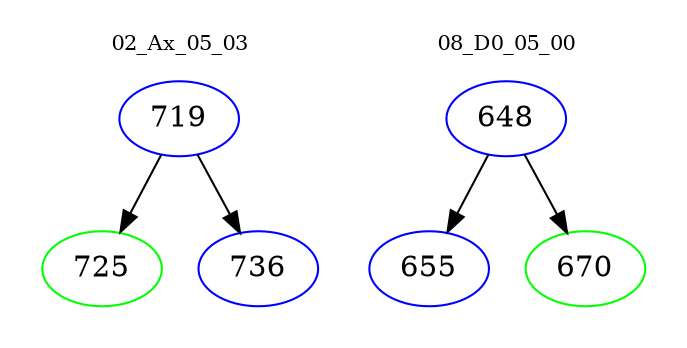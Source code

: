 digraph{
subgraph cluster_0 {
color = white
label = "02_Ax_05_03";
fontsize=10;
T0_719 [label="719", color="blue"]
T0_719 -> T0_725 [color="black"]
T0_725 [label="725", color="green"]
T0_719 -> T0_736 [color="black"]
T0_736 [label="736", color="blue"]
}
subgraph cluster_1 {
color = white
label = "08_D0_05_00";
fontsize=10;
T1_648 [label="648", color="blue"]
T1_648 -> T1_655 [color="black"]
T1_655 [label="655", color="blue"]
T1_648 -> T1_670 [color="black"]
T1_670 [label="670", color="green"]
}
}
